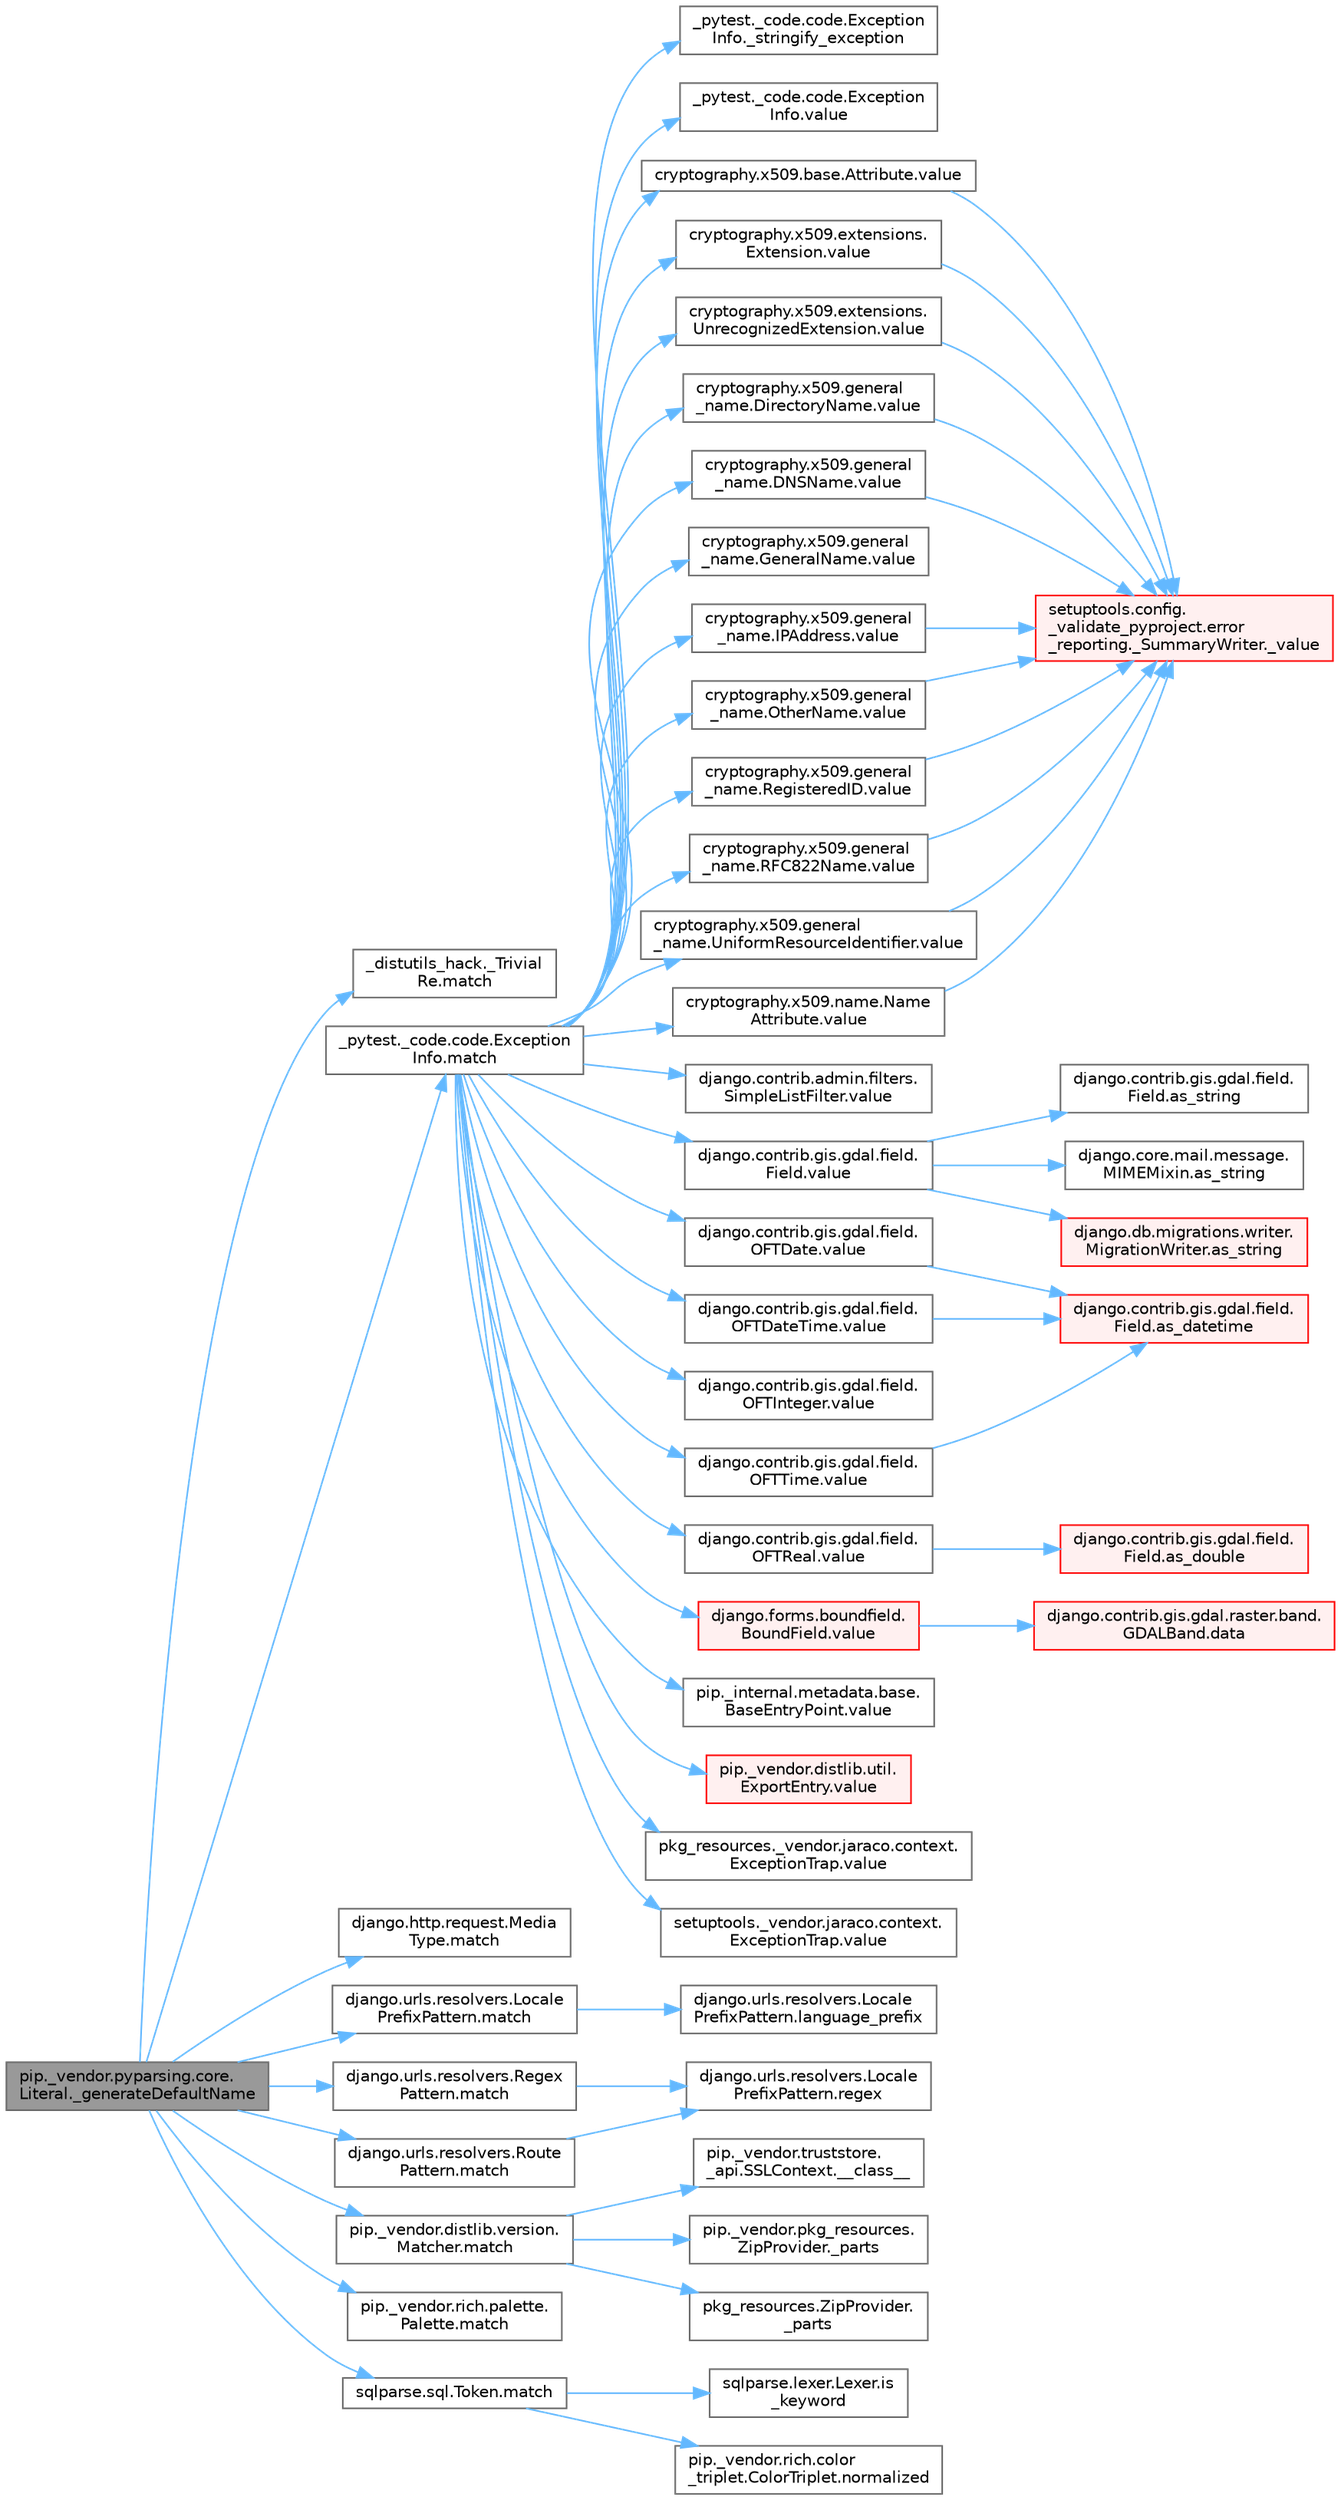 digraph "pip._vendor.pyparsing.core.Literal._generateDefaultName"
{
 // LATEX_PDF_SIZE
  bgcolor="transparent";
  edge [fontname=Helvetica,fontsize=10,labelfontname=Helvetica,labelfontsize=10];
  node [fontname=Helvetica,fontsize=10,shape=box,height=0.2,width=0.4];
  rankdir="LR";
  Node1 [id="Node000001",label="pip._vendor.pyparsing.core.\lLiteral._generateDefaultName",height=0.2,width=0.4,color="gray40", fillcolor="grey60", style="filled", fontcolor="black",tooltip=" "];
  Node1 -> Node2 [id="edge1_Node000001_Node000002",color="steelblue1",style="solid",tooltip=" "];
  Node2 [id="Node000002",label="_distutils_hack._Trivial\lRe.match",height=0.2,width=0.4,color="grey40", fillcolor="white", style="filled",URL="$class__distutils__hack_1_1___trivial_re.html#ab3070340735bf1df7caebf865128ccdc",tooltip=" "];
  Node1 -> Node3 [id="edge2_Node000001_Node000003",color="steelblue1",style="solid",tooltip=" "];
  Node3 [id="Node000003",label="_pytest._code.code.Exception\lInfo.match",height=0.2,width=0.4,color="grey40", fillcolor="white", style="filled",URL="$class__pytest_1_1__code_1_1code_1_1_exception_info.html#add2b41099a93570ca05b03a5c61af0c1",tooltip=" "];
  Node3 -> Node4 [id="edge3_Node000003_Node000004",color="steelblue1",style="solid",tooltip=" "];
  Node4 [id="Node000004",label="_pytest._code.code.Exception\lInfo._stringify_exception",height=0.2,width=0.4,color="grey40", fillcolor="white", style="filled",URL="$class__pytest_1_1__code_1_1code_1_1_exception_info.html#abfa6f90741289cf6ec24a63d0c03498e",tooltip=" "];
  Node3 -> Node5 [id="edge4_Node000003_Node000005",color="steelblue1",style="solid",tooltip=" "];
  Node5 [id="Node000005",label="_pytest._code.code.Exception\lInfo.value",height=0.2,width=0.4,color="grey40", fillcolor="white", style="filled",URL="$class__pytest_1_1__code_1_1code_1_1_exception_info.html#a65675b4b4254ece8c2b96f442ffa6a75",tooltip=" "];
  Node3 -> Node6 [id="edge5_Node000003_Node000006",color="steelblue1",style="solid",tooltip=" "];
  Node6 [id="Node000006",label="cryptography.x509.base.Attribute.value",height=0.2,width=0.4,color="grey40", fillcolor="white", style="filled",URL="$classcryptography_1_1x509_1_1base_1_1_attribute.html#a60472bf1e6c7d1a19111b910c23c097a",tooltip=" "];
  Node6 -> Node7 [id="edge6_Node000006_Node000007",color="steelblue1",style="solid",tooltip=" "];
  Node7 [id="Node000007",label="setuptools.config.\l_validate_pyproject.error\l_reporting._SummaryWriter._value",height=0.2,width=0.4,color="red", fillcolor="#FFF0F0", style="filled",URL="$classsetuptools_1_1config_1_1__validate__pyproject_1_1error__reporting_1_1___summary_writer.html#a28d60532640e0f6e9f0a8fe8ea5ca0bb",tooltip=" "];
  Node3 -> Node10 [id="edge7_Node000003_Node000010",color="steelblue1",style="solid",tooltip=" "];
  Node10 [id="Node000010",label="cryptography.x509.extensions.\lExtension.value",height=0.2,width=0.4,color="grey40", fillcolor="white", style="filled",URL="$classcryptography_1_1x509_1_1extensions_1_1_extension.html#a8c49255768af4af1c07670fd09fe42a7",tooltip=" "];
  Node10 -> Node7 [id="edge8_Node000010_Node000007",color="steelblue1",style="solid",tooltip=" "];
  Node3 -> Node11 [id="edge9_Node000003_Node000011",color="steelblue1",style="solid",tooltip=" "];
  Node11 [id="Node000011",label="cryptography.x509.extensions.\lUnrecognizedExtension.value",height=0.2,width=0.4,color="grey40", fillcolor="white", style="filled",URL="$classcryptography_1_1x509_1_1extensions_1_1_unrecognized_extension.html#a9992d78623e649a72caf3f3ce5a2c0f9",tooltip=" "];
  Node11 -> Node7 [id="edge10_Node000011_Node000007",color="steelblue1",style="solid",tooltip=" "];
  Node3 -> Node12 [id="edge11_Node000003_Node000012",color="steelblue1",style="solid",tooltip=" "];
  Node12 [id="Node000012",label="cryptography.x509.general\l_name.DirectoryName.value",height=0.2,width=0.4,color="grey40", fillcolor="white", style="filled",URL="$classcryptography_1_1x509_1_1general__name_1_1_directory_name.html#a68ccf077d3347ac26ff3c85cb234c9fe",tooltip=" "];
  Node12 -> Node7 [id="edge12_Node000012_Node000007",color="steelblue1",style="solid",tooltip=" "];
  Node3 -> Node13 [id="edge13_Node000003_Node000013",color="steelblue1",style="solid",tooltip=" "];
  Node13 [id="Node000013",label="cryptography.x509.general\l_name.DNSName.value",height=0.2,width=0.4,color="grey40", fillcolor="white", style="filled",URL="$classcryptography_1_1x509_1_1general__name_1_1_d_n_s_name.html#a93b054a2226f3b5f15aa11e51e8b2357",tooltip=" "];
  Node13 -> Node7 [id="edge14_Node000013_Node000007",color="steelblue1",style="solid",tooltip=" "];
  Node3 -> Node14 [id="edge15_Node000003_Node000014",color="steelblue1",style="solid",tooltip=" "];
  Node14 [id="Node000014",label="cryptography.x509.general\l_name.GeneralName.value",height=0.2,width=0.4,color="grey40", fillcolor="white", style="filled",URL="$classcryptography_1_1x509_1_1general__name_1_1_general_name.html#a6eebdc32cba49fb672f0904be4be684a",tooltip=" "];
  Node3 -> Node15 [id="edge16_Node000003_Node000015",color="steelblue1",style="solid",tooltip=" "];
  Node15 [id="Node000015",label="cryptography.x509.general\l_name.IPAddress.value",height=0.2,width=0.4,color="grey40", fillcolor="white", style="filled",URL="$classcryptography_1_1x509_1_1general__name_1_1_i_p_address.html#a514cf4d34f9d4eac1db384e30bfd545c",tooltip=" "];
  Node15 -> Node7 [id="edge17_Node000015_Node000007",color="steelblue1",style="solid",tooltip=" "];
  Node3 -> Node16 [id="edge18_Node000003_Node000016",color="steelblue1",style="solid",tooltip=" "];
  Node16 [id="Node000016",label="cryptography.x509.general\l_name.OtherName.value",height=0.2,width=0.4,color="grey40", fillcolor="white", style="filled",URL="$classcryptography_1_1x509_1_1general__name_1_1_other_name.html#adc049986474090e83a8ff9ed596f53f6",tooltip=" "];
  Node16 -> Node7 [id="edge19_Node000016_Node000007",color="steelblue1",style="solid",tooltip=" "];
  Node3 -> Node17 [id="edge20_Node000003_Node000017",color="steelblue1",style="solid",tooltip=" "];
  Node17 [id="Node000017",label="cryptography.x509.general\l_name.RegisteredID.value",height=0.2,width=0.4,color="grey40", fillcolor="white", style="filled",URL="$classcryptography_1_1x509_1_1general__name_1_1_registered_i_d.html#a54915bad33598e65e1299ae76700053c",tooltip=" "];
  Node17 -> Node7 [id="edge21_Node000017_Node000007",color="steelblue1",style="solid",tooltip=" "];
  Node3 -> Node18 [id="edge22_Node000003_Node000018",color="steelblue1",style="solid",tooltip=" "];
  Node18 [id="Node000018",label="cryptography.x509.general\l_name.RFC822Name.value",height=0.2,width=0.4,color="grey40", fillcolor="white", style="filled",URL="$classcryptography_1_1x509_1_1general__name_1_1_r_f_c822_name.html#a63c29183b28ccc19efeb5894b261e70d",tooltip=" "];
  Node18 -> Node7 [id="edge23_Node000018_Node000007",color="steelblue1",style="solid",tooltip=" "];
  Node3 -> Node19 [id="edge24_Node000003_Node000019",color="steelblue1",style="solid",tooltip=" "];
  Node19 [id="Node000019",label="cryptography.x509.general\l_name.UniformResourceIdentifier.value",height=0.2,width=0.4,color="grey40", fillcolor="white", style="filled",URL="$classcryptography_1_1x509_1_1general__name_1_1_uniform_resource_identifier.html#a62c2508b5e9961e78426b268e20f412f",tooltip=" "];
  Node19 -> Node7 [id="edge25_Node000019_Node000007",color="steelblue1",style="solid",tooltip=" "];
  Node3 -> Node20 [id="edge26_Node000003_Node000020",color="steelblue1",style="solid",tooltip=" "];
  Node20 [id="Node000020",label="cryptography.x509.name.Name\lAttribute.value",height=0.2,width=0.4,color="grey40", fillcolor="white", style="filled",URL="$classcryptography_1_1x509_1_1name_1_1_name_attribute.html#af39a23a036a8c8a731fb74018c6c58f7",tooltip=" "];
  Node20 -> Node7 [id="edge27_Node000020_Node000007",color="steelblue1",style="solid",tooltip=" "];
  Node3 -> Node21 [id="edge28_Node000003_Node000021",color="steelblue1",style="solid",tooltip=" "];
  Node21 [id="Node000021",label="django.contrib.admin.filters.\lSimpleListFilter.value",height=0.2,width=0.4,color="grey40", fillcolor="white", style="filled",URL="$classdjango_1_1contrib_1_1admin_1_1filters_1_1_simple_list_filter.html#aefe5c6c5478d3d2560a882cadc9e7649",tooltip=" "];
  Node3 -> Node22 [id="edge29_Node000003_Node000022",color="steelblue1",style="solid",tooltip=" "];
  Node22 [id="Node000022",label="django.contrib.gis.gdal.field.\lField.value",height=0.2,width=0.4,color="grey40", fillcolor="white", style="filled",URL="$classdjango_1_1contrib_1_1gis_1_1gdal_1_1field_1_1_field.html#a0534fa49aaead023461bb9458776c33c",tooltip=" "];
  Node22 -> Node23 [id="edge30_Node000022_Node000023",color="steelblue1",style="solid",tooltip=" "];
  Node23 [id="Node000023",label="django.contrib.gis.gdal.field.\lField.as_string",height=0.2,width=0.4,color="grey40", fillcolor="white", style="filled",URL="$classdjango_1_1contrib_1_1gis_1_1gdal_1_1field_1_1_field.html#aa37958814c801a9690b6b9772d8a5b79",tooltip=" "];
  Node22 -> Node24 [id="edge31_Node000022_Node000024",color="steelblue1",style="solid",tooltip=" "];
  Node24 [id="Node000024",label="django.core.mail.message.\lMIMEMixin.as_string",height=0.2,width=0.4,color="grey40", fillcolor="white", style="filled",URL="$classdjango_1_1core_1_1mail_1_1message_1_1_m_i_m_e_mixin.html#a5a8dae67cb420cf97d6906cdd6d9efee",tooltip=" "];
  Node22 -> Node25 [id="edge32_Node000022_Node000025",color="steelblue1",style="solid",tooltip=" "];
  Node25 [id="Node000025",label="django.db.migrations.writer.\lMigrationWriter.as_string",height=0.2,width=0.4,color="red", fillcolor="#FFF0F0", style="filled",URL="$classdjango_1_1db_1_1migrations_1_1writer_1_1_migration_writer.html#a4cf831cf0ce1f20f21c7e5ce5ec60980",tooltip=" "];
  Node3 -> Node29 [id="edge33_Node000003_Node000029",color="steelblue1",style="solid",tooltip=" "];
  Node29 [id="Node000029",label="django.contrib.gis.gdal.field.\lOFTDate.value",height=0.2,width=0.4,color="grey40", fillcolor="white", style="filled",URL="$classdjango_1_1contrib_1_1gis_1_1gdal_1_1field_1_1_o_f_t_date.html#a1b70bed1d73b01c2dbbb215c85f318b1",tooltip=" "];
  Node29 -> Node30 [id="edge34_Node000029_Node000030",color="steelblue1",style="solid",tooltip=" "];
  Node30 [id="Node000030",label="django.contrib.gis.gdal.field.\lField.as_datetime",height=0.2,width=0.4,color="red", fillcolor="#FFF0F0", style="filled",URL="$classdjango_1_1contrib_1_1gis_1_1gdal_1_1field_1_1_field.html#a66edb3de23b3eb15d37281d1ff10fe08",tooltip=" "];
  Node3 -> Node34 [id="edge35_Node000003_Node000034",color="steelblue1",style="solid",tooltip=" "];
  Node34 [id="Node000034",label="django.contrib.gis.gdal.field.\lOFTDateTime.value",height=0.2,width=0.4,color="grey40", fillcolor="white", style="filled",URL="$classdjango_1_1contrib_1_1gis_1_1gdal_1_1field_1_1_o_f_t_date_time.html#a90dc99581d0efab92ef193eaea54300e",tooltip=" "];
  Node34 -> Node30 [id="edge36_Node000034_Node000030",color="steelblue1",style="solid",tooltip=" "];
  Node3 -> Node35 [id="edge37_Node000003_Node000035",color="steelblue1",style="solid",tooltip=" "];
  Node35 [id="Node000035",label="django.contrib.gis.gdal.field.\lOFTInteger.value",height=0.2,width=0.4,color="grey40", fillcolor="white", style="filled",URL="$classdjango_1_1contrib_1_1gis_1_1gdal_1_1field_1_1_o_f_t_integer.html#ae8b59256eee84f0198bfe27ae73c2f40",tooltip=" "];
  Node3 -> Node36 [id="edge38_Node000003_Node000036",color="steelblue1",style="solid",tooltip=" "];
  Node36 [id="Node000036",label="django.contrib.gis.gdal.field.\lOFTReal.value",height=0.2,width=0.4,color="grey40", fillcolor="white", style="filled",URL="$classdjango_1_1contrib_1_1gis_1_1gdal_1_1field_1_1_o_f_t_real.html#af38e5fdd4622d4f12649b8b882dae3c9",tooltip=" "];
  Node36 -> Node37 [id="edge39_Node000036_Node000037",color="steelblue1",style="solid",tooltip=" "];
  Node37 [id="Node000037",label="django.contrib.gis.gdal.field.\lField.as_double",height=0.2,width=0.4,color="red", fillcolor="#FFF0F0", style="filled",URL="$classdjango_1_1contrib_1_1gis_1_1gdal_1_1field_1_1_field.html#a734b69fcf982104ea1e53b2b4857b885",tooltip=" "];
  Node3 -> Node38 [id="edge40_Node000003_Node000038",color="steelblue1",style="solid",tooltip=" "];
  Node38 [id="Node000038",label="django.contrib.gis.gdal.field.\lOFTTime.value",height=0.2,width=0.4,color="grey40", fillcolor="white", style="filled",URL="$classdjango_1_1contrib_1_1gis_1_1gdal_1_1field_1_1_o_f_t_time.html#a5409d5a314e03fe5dec94170182a1942",tooltip=" "];
  Node38 -> Node30 [id="edge41_Node000038_Node000030",color="steelblue1",style="solid",tooltip=" "];
  Node3 -> Node39 [id="edge42_Node000003_Node000039",color="steelblue1",style="solid",tooltip=" "];
  Node39 [id="Node000039",label="django.forms.boundfield.\lBoundField.value",height=0.2,width=0.4,color="red", fillcolor="#FFF0F0", style="filled",URL="$classdjango_1_1forms_1_1boundfield_1_1_bound_field.html#a477fc97c541321eb1218c4287678ce5e",tooltip=" "];
  Node39 -> Node40 [id="edge43_Node000039_Node000040",color="steelblue1",style="solid",tooltip=" "];
  Node40 [id="Node000040",label="django.contrib.gis.gdal.raster.band.\lGDALBand.data",height=0.2,width=0.4,color="red", fillcolor="#FFF0F0", style="filled",URL="$classdjango_1_1contrib_1_1gis_1_1gdal_1_1raster_1_1band_1_1_g_d_a_l_band.html#a5d37dc4c4d5a50a21b75460e75f9ee4d",tooltip=" "];
  Node3 -> Node521 [id="edge44_Node000003_Node000521",color="steelblue1",style="solid",tooltip=" "];
  Node521 [id="Node000521",label="pip._internal.metadata.base.\lBaseEntryPoint.value",height=0.2,width=0.4,color="grey40", fillcolor="white", style="filled",URL="$classpip_1_1__internal_1_1metadata_1_1base_1_1_base_entry_point.html#a446ba6422d9cd9c14da8fdd2cbb91a25",tooltip=" "];
  Node3 -> Node522 [id="edge45_Node000003_Node000522",color="steelblue1",style="solid",tooltip=" "];
  Node522 [id="Node000522",label="pip._vendor.distlib.util.\lExportEntry.value",height=0.2,width=0.4,color="red", fillcolor="#FFF0F0", style="filled",URL="$classpip_1_1__vendor_1_1distlib_1_1util_1_1_export_entry.html#a7c58cd5235937bd538b1c0583bd51fda",tooltip=" "];
  Node3 -> Node525 [id="edge46_Node000003_Node000525",color="steelblue1",style="solid",tooltip=" "];
  Node525 [id="Node000525",label="pkg_resources._vendor.jaraco.context.\lExceptionTrap.value",height=0.2,width=0.4,color="grey40", fillcolor="white", style="filled",URL="$classpkg__resources_1_1__vendor_1_1jaraco_1_1context_1_1_exception_trap.html#a39fb0ebf79a980f43ac06486340130e5",tooltip=" "];
  Node3 -> Node526 [id="edge47_Node000003_Node000526",color="steelblue1",style="solid",tooltip=" "];
  Node526 [id="Node000526",label="setuptools._vendor.jaraco.context.\lExceptionTrap.value",height=0.2,width=0.4,color="grey40", fillcolor="white", style="filled",URL="$classsetuptools_1_1__vendor_1_1jaraco_1_1context_1_1_exception_trap.html#a92eaef82df6b864df0489085d65435f1",tooltip=" "];
  Node1 -> Node606 [id="edge48_Node000001_Node000606",color="steelblue1",style="solid",tooltip=" "];
  Node606 [id="Node000606",label="django.http.request.Media\lType.match",height=0.2,width=0.4,color="grey40", fillcolor="white", style="filled",URL="$classdjango_1_1http_1_1request_1_1_media_type.html#a3604378e6878e0776d7b71ef3cbfc321",tooltip=" "];
  Node1 -> Node607 [id="edge49_Node000001_Node000607",color="steelblue1",style="solid",tooltip=" "];
  Node607 [id="Node000607",label="django.urls.resolvers.Locale\lPrefixPattern.match",height=0.2,width=0.4,color="grey40", fillcolor="white", style="filled",URL="$classdjango_1_1urls_1_1resolvers_1_1_locale_prefix_pattern.html#ae690745e13565206ecc2671c5a052cfb",tooltip=" "];
  Node607 -> Node608 [id="edge50_Node000607_Node000608",color="steelblue1",style="solid",tooltip=" "];
  Node608 [id="Node000608",label="django.urls.resolvers.Locale\lPrefixPattern.language_prefix",height=0.2,width=0.4,color="grey40", fillcolor="white", style="filled",URL="$classdjango_1_1urls_1_1resolvers_1_1_locale_prefix_pattern.html#a1433610a92818ae983ffd077ddcd9f9b",tooltip=" "];
  Node1 -> Node609 [id="edge51_Node000001_Node000609",color="steelblue1",style="solid",tooltip=" "];
  Node609 [id="Node000609",label="django.urls.resolvers.Regex\lPattern.match",height=0.2,width=0.4,color="grey40", fillcolor="white", style="filled",URL="$classdjango_1_1urls_1_1resolvers_1_1_regex_pattern.html#a022c60160d7874269b5000d1bba34ba5",tooltip=" "];
  Node609 -> Node610 [id="edge52_Node000609_Node000610",color="steelblue1",style="solid",tooltip=" "];
  Node610 [id="Node000610",label="django.urls.resolvers.Locale\lPrefixPattern.regex",height=0.2,width=0.4,color="grey40", fillcolor="white", style="filled",URL="$classdjango_1_1urls_1_1resolvers_1_1_locale_prefix_pattern.html#ae0223ea32264e76c3e278211e146f92b",tooltip=" "];
  Node1 -> Node611 [id="edge53_Node000001_Node000611",color="steelblue1",style="solid",tooltip=" "];
  Node611 [id="Node000611",label="django.urls.resolvers.Route\lPattern.match",height=0.2,width=0.4,color="grey40", fillcolor="white", style="filled",URL="$classdjango_1_1urls_1_1resolvers_1_1_route_pattern.html#a4e9d85c28ab34455b4b60ec8cbc7d124",tooltip=" "];
  Node611 -> Node610 [id="edge54_Node000611_Node000610",color="steelblue1",style="solid",tooltip=" "];
  Node1 -> Node612 [id="edge55_Node000001_Node000612",color="steelblue1",style="solid",tooltip=" "];
  Node612 [id="Node000612",label="pip._vendor.distlib.version.\lMatcher.match",height=0.2,width=0.4,color="grey40", fillcolor="white", style="filled",URL="$classpip_1_1__vendor_1_1distlib_1_1version_1_1_matcher.html#a780c573a5375f04067c02056ae6e367c",tooltip=" "];
  Node612 -> Node48 [id="edge56_Node000612_Node000048",color="steelblue1",style="solid",tooltip=" "];
  Node48 [id="Node000048",label="pip._vendor.truststore.\l_api.SSLContext.__class__",height=0.2,width=0.4,color="grey40", fillcolor="white", style="filled",URL="$classpip_1_1__vendor_1_1truststore_1_1__api_1_1_s_s_l_context.html#a530861514f31eabaa3f513557d6e66de",tooltip=" "];
  Node612 -> Node613 [id="edge57_Node000612_Node000613",color="steelblue1",style="solid",tooltip=" "];
  Node613 [id="Node000613",label="pip._vendor.pkg_resources.\lZipProvider._parts",height=0.2,width=0.4,color="grey40", fillcolor="white", style="filled",URL="$classpip_1_1__vendor_1_1pkg__resources_1_1_zip_provider.html#a41ade412724ec36b1a10b32cc70d1a69",tooltip=" "];
  Node612 -> Node614 [id="edge58_Node000612_Node000614",color="steelblue1",style="solid",tooltip=" "];
  Node614 [id="Node000614",label="pkg_resources.ZipProvider.\l_parts",height=0.2,width=0.4,color="grey40", fillcolor="white", style="filled",URL="$classpkg__resources_1_1_zip_provider.html#ac9f329408e110163b17ff8744dbbcfb7",tooltip=" "];
  Node1 -> Node615 [id="edge59_Node000001_Node000615",color="steelblue1",style="solid",tooltip=" "];
  Node615 [id="Node000615",label="pip._vendor.rich.palette.\lPalette.match",height=0.2,width=0.4,color="grey40", fillcolor="white", style="filled",URL="$classpip_1_1__vendor_1_1rich_1_1palette_1_1_palette.html#a6d5c21a5cb4b1fc4132f9d3d07fb3203",tooltip=" "];
  Node1 -> Node616 [id="edge60_Node000001_Node000616",color="steelblue1",style="solid",tooltip=" "];
  Node616 [id="Node000616",label="sqlparse.sql.Token.match",height=0.2,width=0.4,color="grey40", fillcolor="white", style="filled",URL="$classsqlparse_1_1sql_1_1_token.html#a99576902d56f24d156687daa57a81845",tooltip=" "];
  Node616 -> Node617 [id="edge61_Node000616_Node000617",color="steelblue1",style="solid",tooltip=" "];
  Node617 [id="Node000617",label="sqlparse.lexer.Lexer.is\l_keyword",height=0.2,width=0.4,color="grey40", fillcolor="white", style="filled",URL="$classsqlparse_1_1lexer_1_1_lexer.html#abed614b10ca29cc360c88204cea9be85",tooltip=" "];
  Node616 -> Node618 [id="edge62_Node000616_Node000618",color="steelblue1",style="solid",tooltip=" "];
  Node618 [id="Node000618",label="pip._vendor.rich.color\l_triplet.ColorTriplet.normalized",height=0.2,width=0.4,color="grey40", fillcolor="white", style="filled",URL="$classpip_1_1__vendor_1_1rich_1_1color__triplet_1_1_color_triplet.html#a71a46cce9d75b94cf9b376aaa526cf52",tooltip=" "];
}
